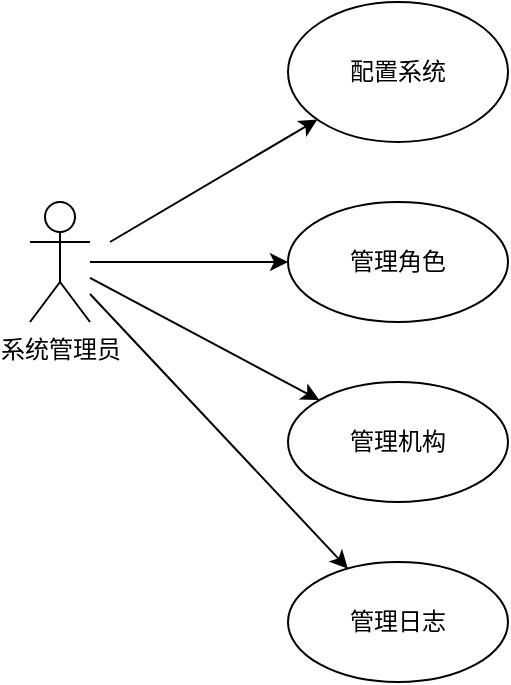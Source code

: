 <mxfile version="21.2.1" type="github">
  <diagram name="第 1 页" id="3dAJ_bdmcQAG2Z_Yx6dc">
    <mxGraphModel dx="1050" dy="573" grid="1" gridSize="10" guides="1" tooltips="1" connect="1" arrows="1" fold="1" page="1" pageScale="1" pageWidth="827" pageHeight="1169" math="0" shadow="0">
      <root>
        <mxCell id="0" />
        <mxCell id="1" parent="0" />
        <mxCell id="Fc3a45D2DgOrqzQobnSs-1" value="系统管理员" style="shape=umlActor;verticalLabelPosition=bottom;verticalAlign=top;html=1;outlineConnect=0;" vertex="1" parent="1">
          <mxGeometry x="230" y="270" width="30" height="60" as="geometry" />
        </mxCell>
        <mxCell id="Fc3a45D2DgOrqzQobnSs-2" value="" style="endArrow=classic;html=1;rounded=0;" edge="1" parent="1" target="Fc3a45D2DgOrqzQobnSs-3">
          <mxGeometry width="50" height="50" relative="1" as="geometry">
            <mxPoint x="270" y="290" as="sourcePoint" />
            <mxPoint x="320" y="240" as="targetPoint" />
          </mxGeometry>
        </mxCell>
        <mxCell id="Fc3a45D2DgOrqzQobnSs-3" value="配置系统" style="ellipse;whiteSpace=wrap;html=1;" vertex="1" parent="1">
          <mxGeometry x="359" y="170" width="110" height="70" as="geometry" />
        </mxCell>
        <mxCell id="Fc3a45D2DgOrqzQobnSs-4" value="" style="endArrow=classic;html=1;rounded=0;" edge="1" parent="1" source="Fc3a45D2DgOrqzQobnSs-1" target="Fc3a45D2DgOrqzQobnSs-5">
          <mxGeometry width="50" height="50" relative="1" as="geometry">
            <mxPoint x="390" y="320" as="sourcePoint" />
            <mxPoint x="360" y="290" as="targetPoint" />
          </mxGeometry>
        </mxCell>
        <mxCell id="Fc3a45D2DgOrqzQobnSs-5" value="管理角色" style="ellipse;whiteSpace=wrap;html=1;" vertex="1" parent="1">
          <mxGeometry x="359" y="270" width="110" height="60" as="geometry" />
        </mxCell>
        <mxCell id="Fc3a45D2DgOrqzQobnSs-6" value="" style="endArrow=classic;html=1;rounded=0;" edge="1" parent="1" source="Fc3a45D2DgOrqzQobnSs-1" target="Fc3a45D2DgOrqzQobnSs-7">
          <mxGeometry width="50" height="50" relative="1" as="geometry">
            <mxPoint x="390" y="320" as="sourcePoint" />
            <mxPoint x="370" y="350" as="targetPoint" />
          </mxGeometry>
        </mxCell>
        <mxCell id="Fc3a45D2DgOrqzQobnSs-7" value="管理机构" style="ellipse;whiteSpace=wrap;html=1;" vertex="1" parent="1">
          <mxGeometry x="359" y="360" width="110" height="60" as="geometry" />
        </mxCell>
        <mxCell id="Fc3a45D2DgOrqzQobnSs-8" value="" style="endArrow=classic;html=1;rounded=0;" edge="1" parent="1" source="Fc3a45D2DgOrqzQobnSs-1" target="Fc3a45D2DgOrqzQobnSs-9">
          <mxGeometry width="50" height="50" relative="1" as="geometry">
            <mxPoint x="390" y="320" as="sourcePoint" />
            <mxPoint x="360" y="460" as="targetPoint" />
          </mxGeometry>
        </mxCell>
        <mxCell id="Fc3a45D2DgOrqzQobnSs-9" value="管理日志" style="ellipse;whiteSpace=wrap;html=1;" vertex="1" parent="1">
          <mxGeometry x="359" y="450" width="110" height="60" as="geometry" />
        </mxCell>
      </root>
    </mxGraphModel>
  </diagram>
</mxfile>
